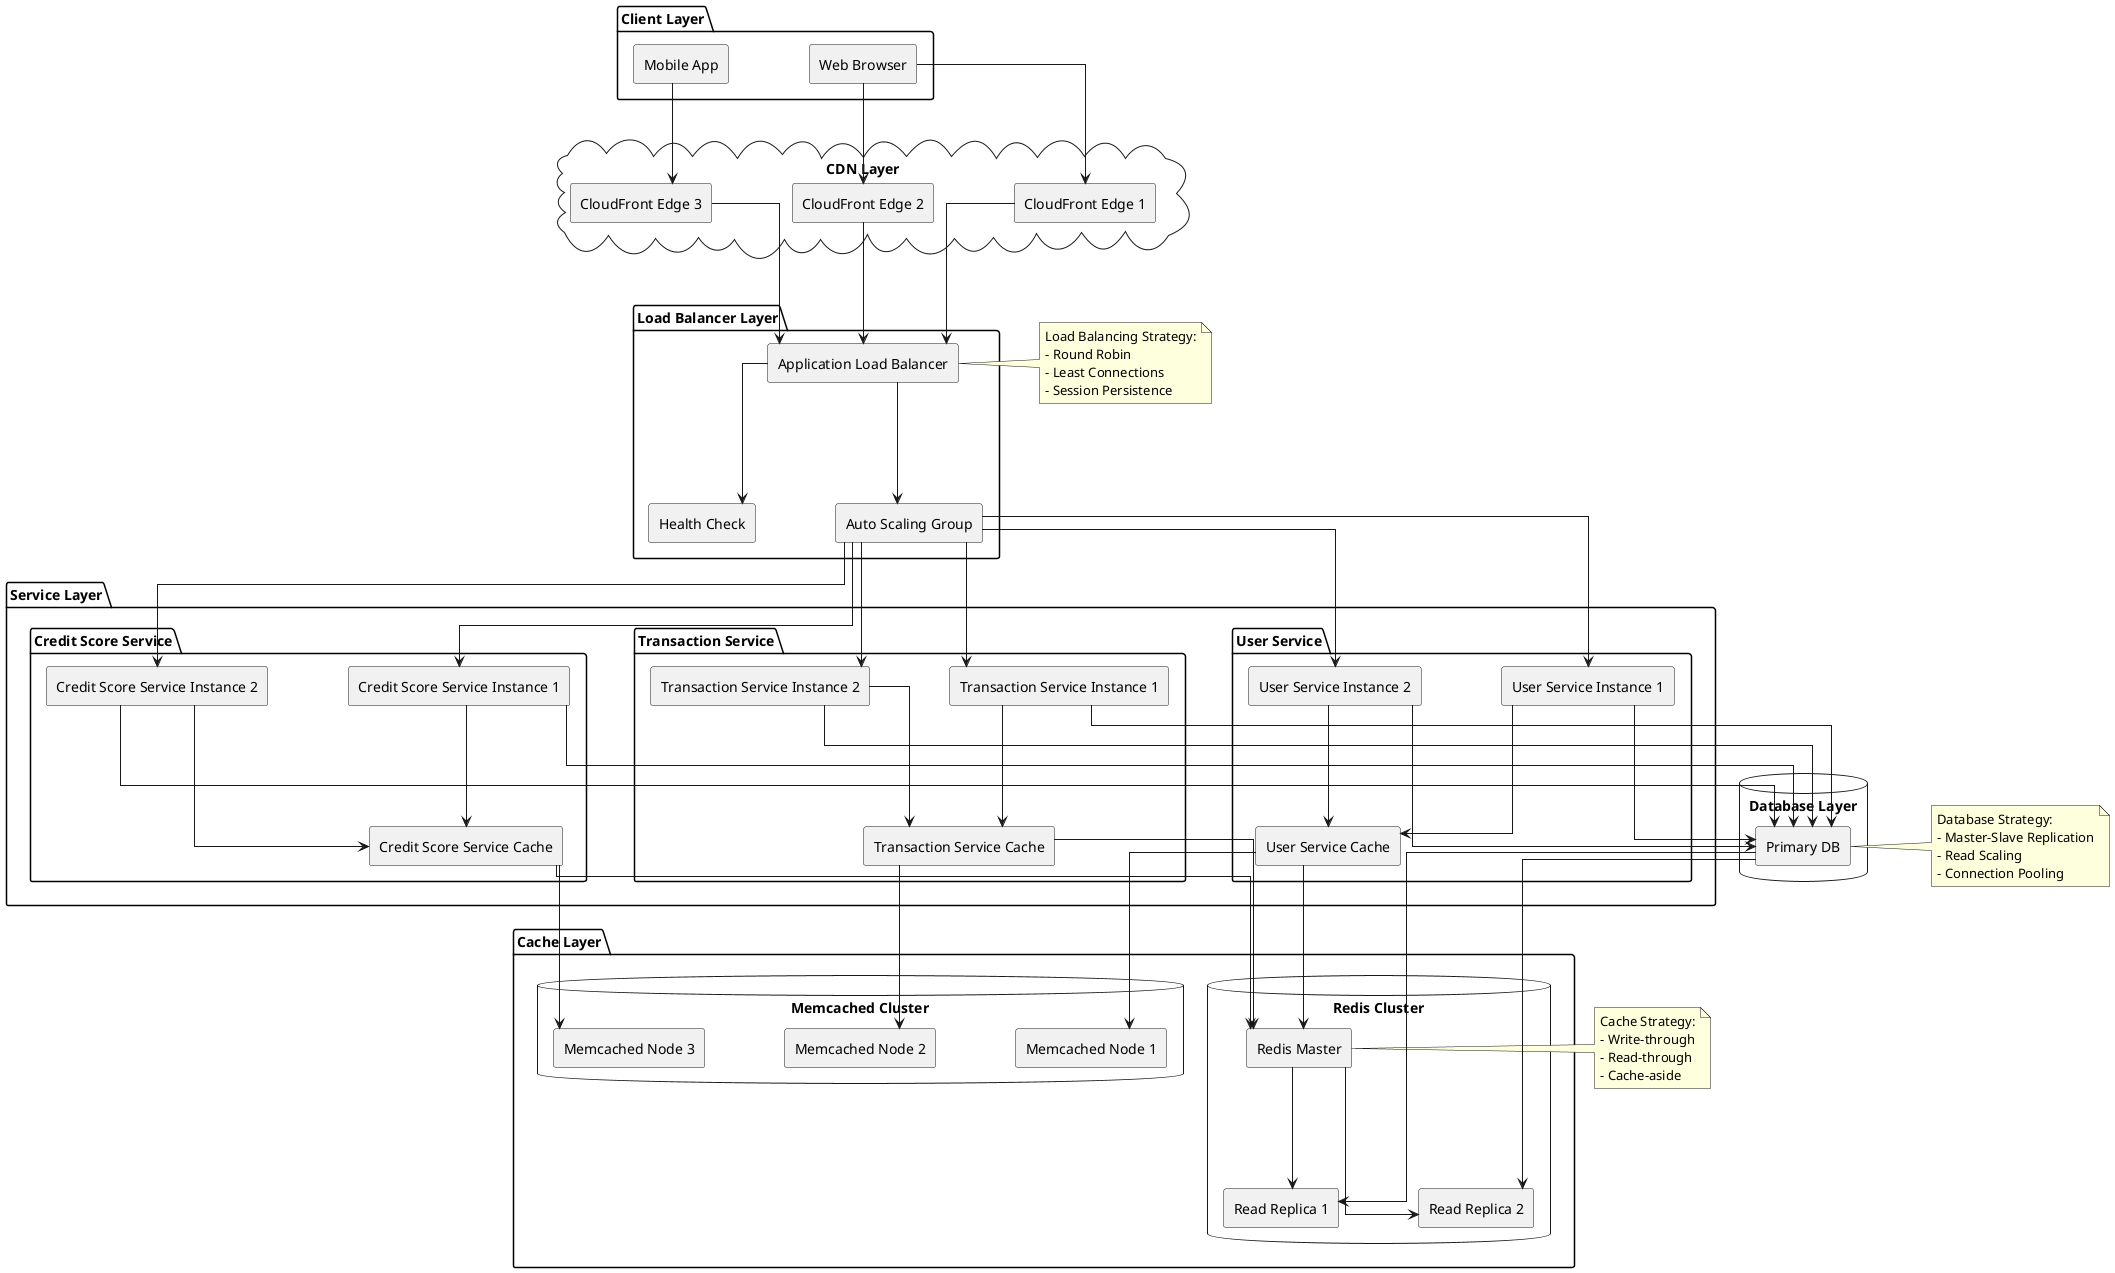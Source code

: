 @startuml Load Balancing and Caching Architecture

skinparam componentStyle rectangle
skinparam linetype ortho
skinparam nodesep 80
skinparam ranksep 100

' Client Layer
package "Client Layer" {
    [Web Browser] as WB
    [Mobile App] as MA
}

' CDN Layer
cloud "CDN Layer" {
    [CloudFront Edge 1] as CF1
    [CloudFront Edge 2] as CF2
    [CloudFront Edge 3] as CF3
}

' Load Balancer Layer
package "Load Balancer Layer" {
    [Application Load Balancer] as ALB
    [Health Check] as HC
    [Auto Scaling Group] as ASG
}

' Service Layer with Caching
package "Service Layer" {
    package "User Service" {
        [User Service Instance 1] as US1
        [User Service Instance 2] as US2
        [User Service Cache] as USC
    }
    
    package "Transaction Service" {
        [Transaction Service Instance 1] as TS1
        [Transaction Service Instance 2] as TS2
        [Transaction Service Cache] as TSC
    }
    
    package "Credit Score Service" {
        [Credit Score Service Instance 1] as CS1
        [Credit Score Service Instance 2] as CS2
        [Credit Score Service Cache] as CSC
    }
}

' Cache Layer
package "Cache Layer" {
    database "Redis Cluster" {
        [Redis Master] as RM
        [Redis Replica 1] as RR1
        [Redis Replica 2] as RR2
    }
    
    database "Memcached Cluster" {
        [Memcached Node 1] as MC1
        [Memcached Node 2] as MC2
        [Memcached Node 3] as MC3
    }
}

' Database Layer
database "Database Layer" {
    [Primary DB] as PDB
    [Read Replica 1] as RR1
    [Read Replica 2] as RR2
}

' Relationships
WB --> CF1
WB --> CF2
MA --> CF3

CF1 --> ALB
CF2 --> ALB
CF3 --> ALB

ALB --> HC
ALB --> ASG

ASG --> US1
ASG --> US2
ASG --> TS1
ASG --> TS2
ASG --> CS1
ASG --> CS2

US1 --> USC
US2 --> USC
TS1 --> TSC
TS2 --> TSC
CS1 --> CSC
CS2 --> CSC

USC --> RM
TSC --> RM
CSC --> RM

RM --> RR1
RM --> RR2

USC --> MC1
TSC --> MC2
CSC --> MC3

US1 --> PDB
US2 --> PDB
TS1 --> PDB
TS2 --> PDB
CS1 --> PDB
CS2 --> PDB

PDB --> RR1
PDB --> RR2

note right of ALB
  Load Balancing Strategy:
  - Round Robin
  - Least Connections
  - Session Persistence
end note

note right of RM
  Cache Strategy:
  - Write-through
  - Read-through
  - Cache-aside
end note

note right of PDB
  Database Strategy:
  - Master-Slave Replication
  - Read Scaling
  - Connection Pooling
end note

@enduml 